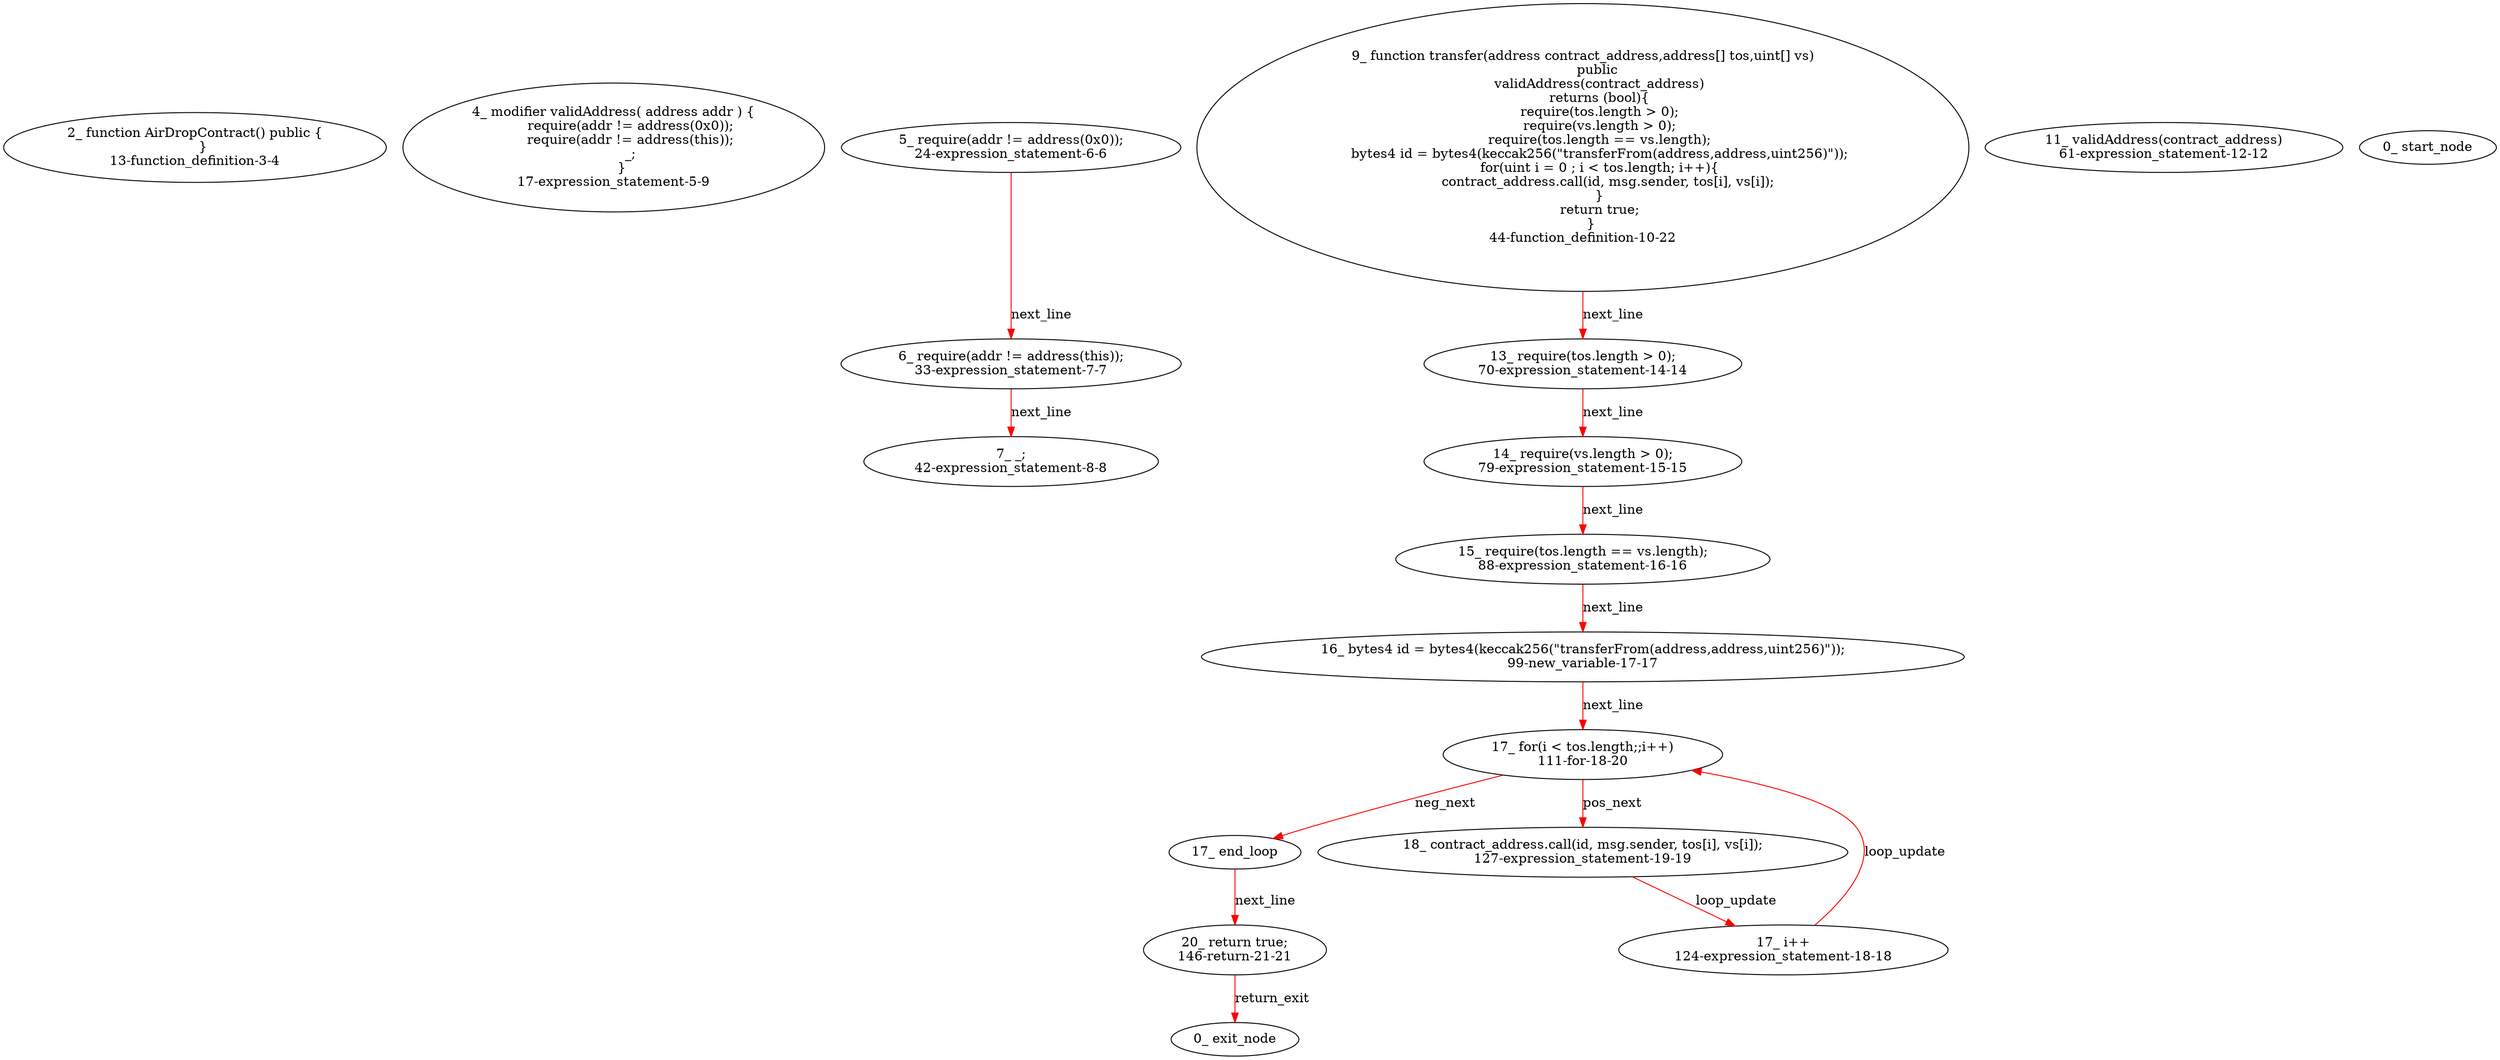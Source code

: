 digraph  {
13 [label="2_ function AirDropContract() public {\n    }\n13-function_definition-3-4", method="AirDropContract()", type_label=function_definition];
17 [label="4_ modifier validAddress( address addr ) {\n        require(addr != address(0x0));\n        require(addr != address(this));\n        _;\n    }\n17-expression_statement-5-9", method="", type_label=expression_statement];
24 [label="5_ require(addr != address(0x0));\n24-expression_statement-6-6", method="", type_label=expression_statement];
33 [label="6_ require(addr != address(this));\n33-expression_statement-7-7", method="", type_label=expression_statement];
42 [label="7_ _;\n42-expression_statement-8-8", method="", type_label=expression_statement];
44 [label="9_ function transfer(address contract_address,address[] tos,uint[] vs)\n        public \n        validAddress(contract_address)\n        returns (bool){\n        require(tos.length > 0);\n        require(vs.length > 0);\n        require(tos.length == vs.length);\n        bytes4 id = bytes4(keccak256(\"transferFrom(address,address,uint256)\"));\n        for(uint i = 0 ; i < tos.length; i++){\n            contract_address.call(id, msg.sender, tos[i], vs[i]);\n        }\n        return true;\n    }\n44-function_definition-10-22", method="transfer(address contract_address,address[] tos,uint[] vs)", type_label=function_definition];
61 [label="11_ validAddress(contract_address)\n61-expression_statement-12-12", method="transfer(address contract_address,address[] tos,uint[] vs)", type_label=expression_statement];
70 [label="13_ require(tos.length > 0);\n70-expression_statement-14-14", method="transfer(address contract_address,address[] tos,uint[] vs)", type_label=expression_statement];
79 [label="14_ require(vs.length > 0);\n79-expression_statement-15-15", method="transfer(address contract_address,address[] tos,uint[] vs)", type_label=expression_statement];
88 [label="15_ require(tos.length == vs.length);\n88-expression_statement-16-16", method="transfer(address contract_address,address[] tos,uint[] vs)", type_label=expression_statement];
99 [label="16_ bytes4 id = bytes4(keccak256(\"transferFrom(address,address,uint256)\"));\n99-new_variable-17-17", method="transfer(address contract_address,address[] tos,uint[] vs)", type_label=new_variable];
111 [label="17_ for(i < tos.length;;i++)\n111-for-18-20", method="transfer(address contract_address,address[] tos,uint[] vs)", type_label=for];
255 [label="17_ end_loop", method="transfer(address contract_address,address[] tos,uint[] vs)", type_label=end_loop];
124 [label="17_ i++\n124-expression_statement-18-18", method="transfer(address contract_address,address[] tos,uint[] vs)", type_label=expression_statement];
127 [label="18_ contract_address.call(id, msg.sender, tos[i], vs[i]);\n127-expression_statement-19-19", method="transfer(address contract_address,address[] tos,uint[] vs)", type_label=expression_statement];
146 [label="20_ return true;\n146-return-21-21", method="transfer(address contract_address,address[] tos,uint[] vs)", type_label=return];
1 [label="0_ start_node", method="", type_label=start];
2 [label="0_ exit_node", method="", type_label=exit];
24 -> 33  [color=red, controlflow_type=next_line, edge_type=CFG_edge, key=0, label=next_line];
33 -> 42  [color=red, controlflow_type=next_line, edge_type=CFG_edge, key=0, label=next_line];
44 -> 70  [color=red, controlflow_type=next_line, edge_type=CFG_edge, key=0, label=next_line];
70 -> 79  [color=red, controlflow_type=next_line, edge_type=CFG_edge, key=0, label=next_line];
79 -> 88  [color=red, controlflow_type=next_line, edge_type=CFG_edge, key=0, label=next_line];
88 -> 99  [color=red, controlflow_type=next_line, edge_type=CFG_edge, key=0, label=next_line];
99 -> 111  [color=red, controlflow_type=next_line, edge_type=CFG_edge, key=0, label=next_line];
111 -> 127  [color=red, controlflow_type=pos_next, edge_type=CFG_edge, key=0, label=pos_next];
111 -> 255  [color=red, controlflow_type=neg_next, edge_type=CFG_edge, key=0, label=neg_next];
255 -> 146  [color=red, controlflow_type=next_line, edge_type=CFG_edge, key=0, label=next_line];
124 -> 111  [color=red, controlflow_type=loop_update, edge_type=CFG_edge, key=0, label=loop_update];
127 -> 124  [color=red, controlflow_type=loop_update, edge_type=CFG_edge, key=0, label=loop_update];
146 -> 2  [color=red, controlflow_type=return_exit, edge_type=CFG_edge, key=0, label=return_exit];
}

